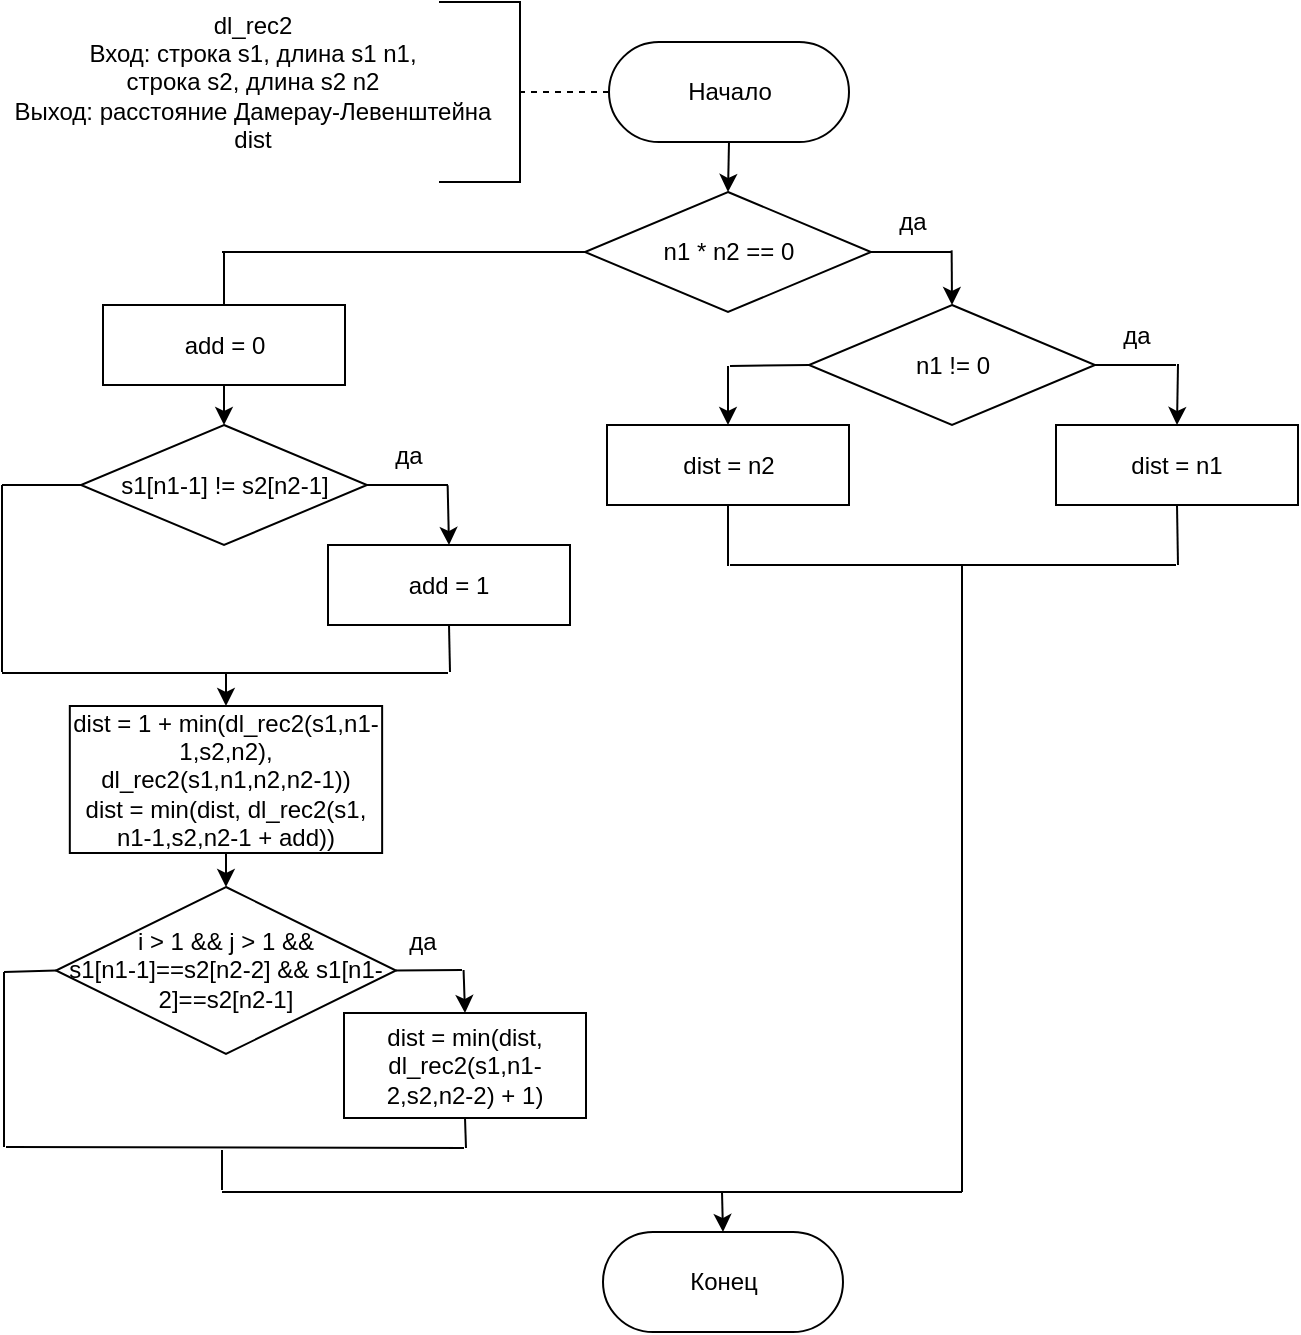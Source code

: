 <mxfile version="20.5.3" type="device"><diagram id="PKrw68s-FcHz-RrZCr9i" name="Page-1"><mxGraphModel dx="990" dy="1736" grid="1" gridSize="10" guides="1" tooltips="1" connect="1" arrows="1" fold="1" page="1" pageScale="1" pageWidth="827" pageHeight="1169" math="0" shadow="0"><root><mxCell id="0"/><mxCell id="1" parent="0"/><mxCell id="Gvd8Ezxa3fLg7O33Pl0G-1" value="Начало" style="rounded=1;whiteSpace=wrap;html=1;arcSize=50;" parent="1" vertex="1"><mxGeometry x="323.5" y="-135" width="120" height="50" as="geometry"/></mxCell><mxCell id="Gvd8Ezxa3fLg7O33Pl0G-6" value="dl_rec2&lt;br&gt;Вход: строка s1, длина s1 n1, &lt;br&gt;строка s2, длина s2 n2&lt;br&gt;Выход: расстояние Дамерау-Левенштейна dist" style="text;html=1;strokeColor=none;fillColor=none;align=center;verticalAlign=middle;whiteSpace=wrap;rounded=0;" parent="1" vertex="1"><mxGeometry x="20" y="-140" width="250.5" height="50" as="geometry"/></mxCell><mxCell id="7Xwj2gsnW8v6YeENi7_U-6" value="" style="shape=partialRectangle;whiteSpace=wrap;html=1;bottom=1;right=1;left=1;top=0;fillColor=none;routingCenterX=-0.5;rotation=-90;" parent="1" vertex="1"><mxGeometry x="214" y="-130" width="90" height="40" as="geometry"/></mxCell><mxCell id="7Xwj2gsnW8v6YeENi7_U-9" value="" style="endArrow=none;dashed=1;html=1;exitX=0;exitY=0.5;exitDx=0;exitDy=0;entryX=0.5;entryY=1;entryDx=0;entryDy=0;" parent="1" source="Gvd8Ezxa3fLg7O33Pl0G-1" edge="1" target="7Xwj2gsnW8v6YeENi7_U-6"><mxGeometry width="50" height="50" relative="1" as="geometry"><mxPoint x="444.5" y="374.5" as="sourcePoint"/><mxPoint x="494.5" y="-110" as="targetPoint"/></mxGeometry></mxCell><mxCell id="V6d8llcOXIMw39ULJ3pH-1" value="n1 * n2 == 0" style="rhombus;whiteSpace=wrap;html=1;" parent="1" vertex="1"><mxGeometry x="311.5" y="-60" width="143" height="60" as="geometry"/></mxCell><mxCell id="V6d8llcOXIMw39ULJ3pH-2" value="" style="endArrow=none;html=1;entryX=1;entryY=0.5;entryDx=0;entryDy=0;" parent="1" target="V6d8llcOXIMw39ULJ3pH-1" edge="1"><mxGeometry width="50" height="50" relative="1" as="geometry"><mxPoint x="495" y="-30" as="sourcePoint"/><mxPoint x="464.5" y="75" as="targetPoint"/></mxGeometry></mxCell><mxCell id="V6d8llcOXIMw39ULJ3pH-4" value="да" style="text;html=1;align=center;verticalAlign=middle;resizable=0;points=[];autosize=1;strokeColor=none;fillColor=none;" parent="1" vertex="1"><mxGeometry x="454.5" y="-60" width="40" height="30" as="geometry"/></mxCell><mxCell id="V6d8llcOXIMw39ULJ3pH-6" value="" style="endArrow=none;html=1;rounded=0;entryX=0;entryY=0.5;entryDx=0;entryDy=0;" parent="1" target="V6d8llcOXIMw39ULJ3pH-1" edge="1"><mxGeometry width="50" height="50" relative="1" as="geometry"><mxPoint x="130" y="-30" as="sourcePoint"/><mxPoint x="182" y="-50" as="targetPoint"/></mxGeometry></mxCell><mxCell id="V6d8llcOXIMw39ULJ3pH-19" value="n1 != 0" style="rhombus;whiteSpace=wrap;html=1;" parent="1" vertex="1"><mxGeometry x="423.5" y="-3.5" width="143" height="60" as="geometry"/></mxCell><mxCell id="V6d8llcOXIMw39ULJ3pH-20" value="" style="endArrow=none;html=1;entryX=1;entryY=0.5;entryDx=0;entryDy=0;" parent="1" target="V6d8llcOXIMw39ULJ3pH-19" edge="1"><mxGeometry width="50" height="50" relative="1" as="geometry"><mxPoint x="607" y="26.5" as="sourcePoint"/><mxPoint x="576.5" y="131.5" as="targetPoint"/></mxGeometry></mxCell><mxCell id="V6d8llcOXIMw39ULJ3pH-22" value="да" style="text;html=1;align=center;verticalAlign=middle;resizable=0;points=[];autosize=1;strokeColor=none;fillColor=none;" parent="1" vertex="1"><mxGeometry x="566.5" y="-3.5" width="40" height="30" as="geometry"/></mxCell><mxCell id="V6d8llcOXIMw39ULJ3pH-23" value="dist = n1" style="rounded=0;whiteSpace=wrap;html=1;" parent="1" vertex="1"><mxGeometry x="547.0" y="56.5" width="121" height="40" as="geometry"/></mxCell><mxCell id="V6d8llcOXIMw39ULJ3pH-24" value="" style="endArrow=none;html=1;rounded=0;entryX=0;entryY=0.5;entryDx=0;entryDy=0;" parent="1" target="V6d8llcOXIMw39ULJ3pH-19" edge="1"><mxGeometry width="50" height="50" relative="1" as="geometry"><mxPoint x="384" y="27" as="sourcePoint"/><mxPoint x="294" y="6.5" as="targetPoint"/></mxGeometry></mxCell><mxCell id="V6d8llcOXIMw39ULJ3pH-26" value="" style="endArrow=none;html=1;rounded=0;entryX=0.5;entryY=1;entryDx=0;entryDy=0;" parent="1" target="V6d8llcOXIMw39ULJ3pH-23" edge="1"><mxGeometry width="50" height="50" relative="1" as="geometry"><mxPoint x="608" y="126.5" as="sourcePoint"/><mxPoint x="294" y="6.5" as="targetPoint"/></mxGeometry></mxCell><mxCell id="V6d8llcOXIMw39ULJ3pH-27" value="" style="endArrow=none;html=1;rounded=0;" parent="1" edge="1"><mxGeometry width="50" height="50" relative="1" as="geometry"><mxPoint x="384" y="126.5" as="sourcePoint"/><mxPoint x="607" y="126.5" as="targetPoint"/></mxGeometry></mxCell><mxCell id="V6d8llcOXIMw39ULJ3pH-28" value="" style="endArrow=none;html=1;rounded=0;" parent="1" edge="1"><mxGeometry width="50" height="50" relative="1" as="geometry"><mxPoint x="500" y="440" as="sourcePoint"/><mxPoint x="500" y="127" as="targetPoint"/></mxGeometry></mxCell><mxCell id="V6d8llcOXIMw39ULJ3pH-30" value="dist = n2" style="rounded=0;whiteSpace=wrap;html=1;" parent="1" vertex="1"><mxGeometry x="322.5" y="56.5" width="121" height="40" as="geometry"/></mxCell><mxCell id="V6d8llcOXIMw39ULJ3pH-32" value="" style="endArrow=none;html=1;rounded=0;entryX=0.5;entryY=1;entryDx=0;entryDy=0;" parent="1" target="V6d8llcOXIMw39ULJ3pH-30" edge="1"><mxGeometry width="50" height="50" relative="1" as="geometry"><mxPoint x="383" y="127" as="sourcePoint"/><mxPoint x="383" y="93.5" as="targetPoint"/></mxGeometry></mxCell><mxCell id="V6d8llcOXIMw39ULJ3pH-33" value="s1[n1-1] != s2[n2-1]" style="rhombus;whiteSpace=wrap;html=1;" parent="1" vertex="1"><mxGeometry x="59.5" y="56.5" width="143" height="60" as="geometry"/></mxCell><mxCell id="V6d8llcOXIMw39ULJ3pH-34" value="" style="endArrow=none;html=1;entryX=1;entryY=0.5;entryDx=0;entryDy=0;" parent="1" target="V6d8llcOXIMw39ULJ3pH-33" edge="1"><mxGeometry width="50" height="50" relative="1" as="geometry"><mxPoint x="243" y="86.5" as="sourcePoint"/><mxPoint x="212.5" y="191.5" as="targetPoint"/></mxGeometry></mxCell><mxCell id="V6d8llcOXIMw39ULJ3pH-36" value="да" style="text;html=1;align=center;verticalAlign=middle;resizable=0;points=[];autosize=1;strokeColor=none;fillColor=none;" parent="1" vertex="1"><mxGeometry x="202.5" y="56.5" width="40" height="30" as="geometry"/></mxCell><mxCell id="V6d8llcOXIMw39ULJ3pH-39" value="add = 0" style="rounded=0;whiteSpace=wrap;html=1;" parent="1" vertex="1"><mxGeometry x="70.5" y="-3.5" width="121" height="40" as="geometry"/></mxCell><mxCell id="V6d8llcOXIMw39ULJ3pH-40" value="add = 1" style="rounded=0;whiteSpace=wrap;html=1;" parent="1" vertex="1"><mxGeometry x="183.0" y="116.5" width="121" height="40" as="geometry"/></mxCell><mxCell id="V6d8llcOXIMw39ULJ3pH-41" value="" style="endArrow=none;html=1;rounded=0;entryX=0;entryY=0.5;entryDx=0;entryDy=0;" parent="1" target="V6d8llcOXIMw39ULJ3pH-33" edge="1"><mxGeometry width="50" height="50" relative="1" as="geometry"><mxPoint x="20" y="86.5" as="sourcePoint"/><mxPoint x="-70" y="66.5" as="targetPoint"/></mxGeometry></mxCell><mxCell id="V6d8llcOXIMw39ULJ3pH-42" value="" style="endArrow=none;html=1;rounded=0;" parent="1" edge="1"><mxGeometry width="50" height="50" relative="1" as="geometry"><mxPoint x="20" y="180" as="sourcePoint"/><mxPoint x="20" y="86.5" as="targetPoint"/></mxGeometry></mxCell><mxCell id="V6d8llcOXIMw39ULJ3pH-43" value="" style="endArrow=none;html=1;rounded=0;entryX=0.5;entryY=1;entryDx=0;entryDy=0;" parent="1" target="V6d8llcOXIMw39ULJ3pH-40" edge="1"><mxGeometry width="50" height="50" relative="1" as="geometry"><mxPoint x="244" y="180" as="sourcePoint"/><mxPoint x="-70" y="66.5" as="targetPoint"/></mxGeometry></mxCell><mxCell id="V6d8llcOXIMw39ULJ3pH-44" value="" style="endArrow=none;html=1;rounded=0;" parent="1" edge="1"><mxGeometry width="50" height="50" relative="1" as="geometry"><mxPoint x="20" y="180.5" as="sourcePoint"/><mxPoint x="243" y="180.5" as="targetPoint"/></mxGeometry></mxCell><mxCell id="V6d8llcOXIMw39ULJ3pH-45" value="dist = 1 + min(dl_rec2(s1,n1-1,s2,n2), dl_rec2(s1,n1,n2,n2-1))&lt;br&gt;dist = min(dist, dl_rec2(s1, n1-1,s2,n2-1 + add))" style="rounded=0;whiteSpace=wrap;html=1;" parent="1" vertex="1"><mxGeometry x="53.91" y="197" width="156.16" height="73.5" as="geometry"/></mxCell><mxCell id="V6d8llcOXIMw39ULJ3pH-47" value="i &amp;gt; 1 &amp;amp;&amp;amp; j &amp;gt; 1 &amp;amp;&amp;amp; &lt;br&gt;s1[n1-1]==s2[n2-2] &amp;amp;&amp;amp; s1[n1-2]==s2[n2-1]" style="rhombus;whiteSpace=wrap;html=1;" parent="1" vertex="1"><mxGeometry x="46.99" y="287.5" width="170" height="83.5" as="geometry"/></mxCell><mxCell id="V6d8llcOXIMw39ULJ3pH-48" value="" style="endArrow=none;html=1;entryX=1;entryY=0.5;entryDx=0;entryDy=0;" parent="1" target="V6d8llcOXIMw39ULJ3pH-47" edge="1"><mxGeometry width="50" height="50" relative="1" as="geometry"><mxPoint x="250" y="329" as="sourcePoint"/><mxPoint x="213.5" y="422.5" as="targetPoint"/></mxGeometry></mxCell><mxCell id="V6d8llcOXIMw39ULJ3pH-50" value="да" style="text;html=1;align=center;verticalAlign=middle;resizable=0;points=[];autosize=1;strokeColor=none;fillColor=none;" parent="1" vertex="1"><mxGeometry x="210.07" y="300" width="40" height="30" as="geometry"/></mxCell><mxCell id="V6d8llcOXIMw39ULJ3pH-51" value="dist = min(dist, dl_rec2(s1,n1-2,s2,n2-2) + 1)" style="rounded=0;whiteSpace=wrap;html=1;" parent="1" vertex="1"><mxGeometry x="191" y="350.5" width="121" height="52.5" as="geometry"/></mxCell><mxCell id="V6d8llcOXIMw39ULJ3pH-52" value="" style="endArrow=none;html=1;rounded=0;entryX=0;entryY=0.5;entryDx=0;entryDy=0;" parent="1" target="V6d8llcOXIMw39ULJ3pH-47" edge="1"><mxGeometry width="50" height="50" relative="1" as="geometry"><mxPoint x="21" y="330" as="sourcePoint"/><mxPoint x="-69" y="297.5" as="targetPoint"/></mxGeometry></mxCell><mxCell id="V6d8llcOXIMw39ULJ3pH-53" value="" style="endArrow=none;html=1;rounded=0;" parent="1" edge="1"><mxGeometry width="50" height="50" relative="1" as="geometry"><mxPoint x="21" y="417.5" as="sourcePoint"/><mxPoint x="21" y="330" as="targetPoint"/></mxGeometry></mxCell><mxCell id="V6d8llcOXIMw39ULJ3pH-54" value="" style="endArrow=none;html=1;rounded=0;entryX=0.5;entryY=1;entryDx=0;entryDy=0;" parent="1" target="V6d8llcOXIMw39ULJ3pH-51" edge="1"><mxGeometry width="50" height="50" relative="1" as="geometry"><mxPoint x="252" y="418" as="sourcePoint"/><mxPoint x="-69" y="297.5" as="targetPoint"/></mxGeometry></mxCell><mxCell id="V6d8llcOXIMw39ULJ3pH-55" value="" style="endArrow=none;html=1;rounded=0;" parent="1" edge="1"><mxGeometry width="50" height="50" relative="1" as="geometry"><mxPoint x="22" y="417.5" as="sourcePoint"/><mxPoint x="251" y="418" as="targetPoint"/></mxGeometry></mxCell><mxCell id="V6d8llcOXIMw39ULJ3pH-57" value="" style="endArrow=none;html=1;rounded=0;" parent="1" edge="1"><mxGeometry width="50" height="50" relative="1" as="geometry"><mxPoint x="130" y="439" as="sourcePoint"/><mxPoint x="130" y="419" as="targetPoint"/></mxGeometry></mxCell><mxCell id="V6d8llcOXIMw39ULJ3pH-58" value="Конец" style="rounded=1;whiteSpace=wrap;html=1;arcSize=50;" parent="1" vertex="1"><mxGeometry x="320.5" y="460" width="120" height="50" as="geometry"/></mxCell><mxCell id="V6d8llcOXIMw39ULJ3pH-60" value="" style="endArrow=none;html=1;rounded=0;" parent="1" edge="1"><mxGeometry width="50" height="50" relative="1" as="geometry"><mxPoint x="130" y="440" as="sourcePoint"/><mxPoint x="500" y="440" as="targetPoint"/></mxGeometry></mxCell><mxCell id="Fq6xNoHQLcGR86t2dwjk-1" value="" style="endArrow=none;html=1;rounded=0;exitX=0.5;exitY=0;exitDx=0;exitDy=0;" parent="1" source="V6d8llcOXIMw39ULJ3pH-39" edge="1"><mxGeometry width="50" height="50" relative="1" as="geometry"><mxPoint x="220" y="50" as="sourcePoint"/><mxPoint x="131" y="-30" as="targetPoint"/></mxGeometry></mxCell><mxCell id="AlI4vQ0Bq6OmkcQ5BPBJ-1" value="" style="endArrow=classic;html=1;rounded=0;exitX=0.5;exitY=1;exitDx=0;exitDy=0;entryX=0.5;entryY=0;entryDx=0;entryDy=0;" parent="1" source="Gvd8Ezxa3fLg7O33Pl0G-1" target="V6d8llcOXIMw39ULJ3pH-1" edge="1"><mxGeometry width="50" height="50" relative="1" as="geometry"><mxPoint x="390" y="150" as="sourcePoint"/><mxPoint x="440" y="100" as="targetPoint"/></mxGeometry></mxCell><mxCell id="AlI4vQ0Bq6OmkcQ5BPBJ-2" value="" style="endArrow=classic;html=1;rounded=0;exitX=1.008;exitY=0.973;exitDx=0;exitDy=0;exitPerimeter=0;entryX=0.5;entryY=0;entryDx=0;entryDy=0;" parent="1" source="V6d8llcOXIMw39ULJ3pH-4" target="V6d8llcOXIMw39ULJ3pH-19" edge="1"><mxGeometry width="50" height="50" relative="1" as="geometry"><mxPoint x="390" y="150" as="sourcePoint"/><mxPoint x="440" y="100" as="targetPoint"/></mxGeometry></mxCell><mxCell id="AlI4vQ0Bq6OmkcQ5BPBJ-3" value="" style="endArrow=classic;html=1;rounded=0;entryX=0.5;entryY=0;entryDx=0;entryDy=0;" parent="1" target="V6d8llcOXIMw39ULJ3pH-23" edge="1"><mxGeometry width="50" height="50" relative="1" as="geometry"><mxPoint x="608" y="26" as="sourcePoint"/><mxPoint x="607.5" y="52.5" as="targetPoint"/></mxGeometry></mxCell><mxCell id="AlI4vQ0Bq6OmkcQ5BPBJ-5" value="" style="endArrow=classic;html=1;rounded=0;entryX=0.5;entryY=0;entryDx=0;entryDy=0;" parent="1" target="V6d8llcOXIMw39ULJ3pH-30" edge="1"><mxGeometry width="50" height="50" relative="1" as="geometry"><mxPoint x="383" y="27" as="sourcePoint"/><mxPoint x="383" y="53.5" as="targetPoint"/></mxGeometry></mxCell><mxCell id="AlI4vQ0Bq6OmkcQ5BPBJ-6" value="" style="endArrow=classic;html=1;rounded=0;exitX=0.5;exitY=1;exitDx=0;exitDy=0;entryX=0.5;entryY=0;entryDx=0;entryDy=0;" parent="1" source="V6d8llcOXIMw39ULJ3pH-39" target="V6d8llcOXIMw39ULJ3pH-33" edge="1"><mxGeometry width="50" height="50" relative="1" as="geometry"><mxPoint x="390" y="210" as="sourcePoint"/><mxPoint x="440" y="160" as="targetPoint"/></mxGeometry></mxCell><mxCell id="AlI4vQ0Bq6OmkcQ5BPBJ-7" value="" style="endArrow=classic;html=1;rounded=0;exitX=1.008;exitY=1.037;exitDx=0;exitDy=0;exitPerimeter=0;entryX=0.5;entryY=0;entryDx=0;entryDy=0;" parent="1" target="V6d8llcOXIMw39ULJ3pH-40" edge="1"><mxGeometry width="50" height="50" relative="1" as="geometry"><mxPoint x="242.82" y="86.61" as="sourcePoint"/><mxPoint x="243.5" y="115.5" as="targetPoint"/></mxGeometry></mxCell><mxCell id="AlI4vQ0Bq6OmkcQ5BPBJ-8" value="" style="endArrow=classic;html=1;rounded=0;entryX=0.5;entryY=0;entryDx=0;entryDy=0;" parent="1" target="V6d8llcOXIMw39ULJ3pH-45" edge="1"><mxGeometry width="50" height="50" relative="1" as="geometry"><mxPoint x="132" y="180" as="sourcePoint"/><mxPoint x="150" y="197" as="targetPoint"/></mxGeometry></mxCell><mxCell id="AlI4vQ0Bq6OmkcQ5BPBJ-10" value="" style="endArrow=classic;html=1;rounded=0;exitX=0.5;exitY=1;exitDx=0;exitDy=0;entryX=0.5;entryY=0;entryDx=0;entryDy=0;" parent="1" source="V6d8llcOXIMw39ULJ3pH-45" target="V6d8llcOXIMw39ULJ3pH-47" edge="1"><mxGeometry width="50" height="50" relative="1" as="geometry"><mxPoint x="390" y="270" as="sourcePoint"/><mxPoint x="440" y="220" as="targetPoint"/></mxGeometry></mxCell><mxCell id="AlI4vQ0Bq6OmkcQ5BPBJ-11" value="" style="endArrow=classic;html=1;rounded=0;exitX=1.018;exitY=1;exitDx=0;exitDy=0;exitPerimeter=0;entryX=0.5;entryY=0;entryDx=0;entryDy=0;" parent="1" target="V6d8llcOXIMw39ULJ3pH-51" edge="1"><mxGeometry width="50" height="50" relative="1" as="geometry"><mxPoint x="250.79" y="329" as="sourcePoint"/><mxPoint x="251.5" y="349.5" as="targetPoint"/></mxGeometry></mxCell><mxCell id="AlI4vQ0Bq6OmkcQ5BPBJ-12" value="" style="endArrow=classic;html=1;rounded=0;entryX=0.5;entryY=0;entryDx=0;entryDy=0;" parent="1" target="V6d8llcOXIMw39ULJ3pH-58" edge="1"><mxGeometry width="50" height="50" relative="1" as="geometry"><mxPoint x="380" y="440" as="sourcePoint"/><mxPoint x="440" y="220" as="targetPoint"/></mxGeometry></mxCell></root></mxGraphModel></diagram></mxfile>